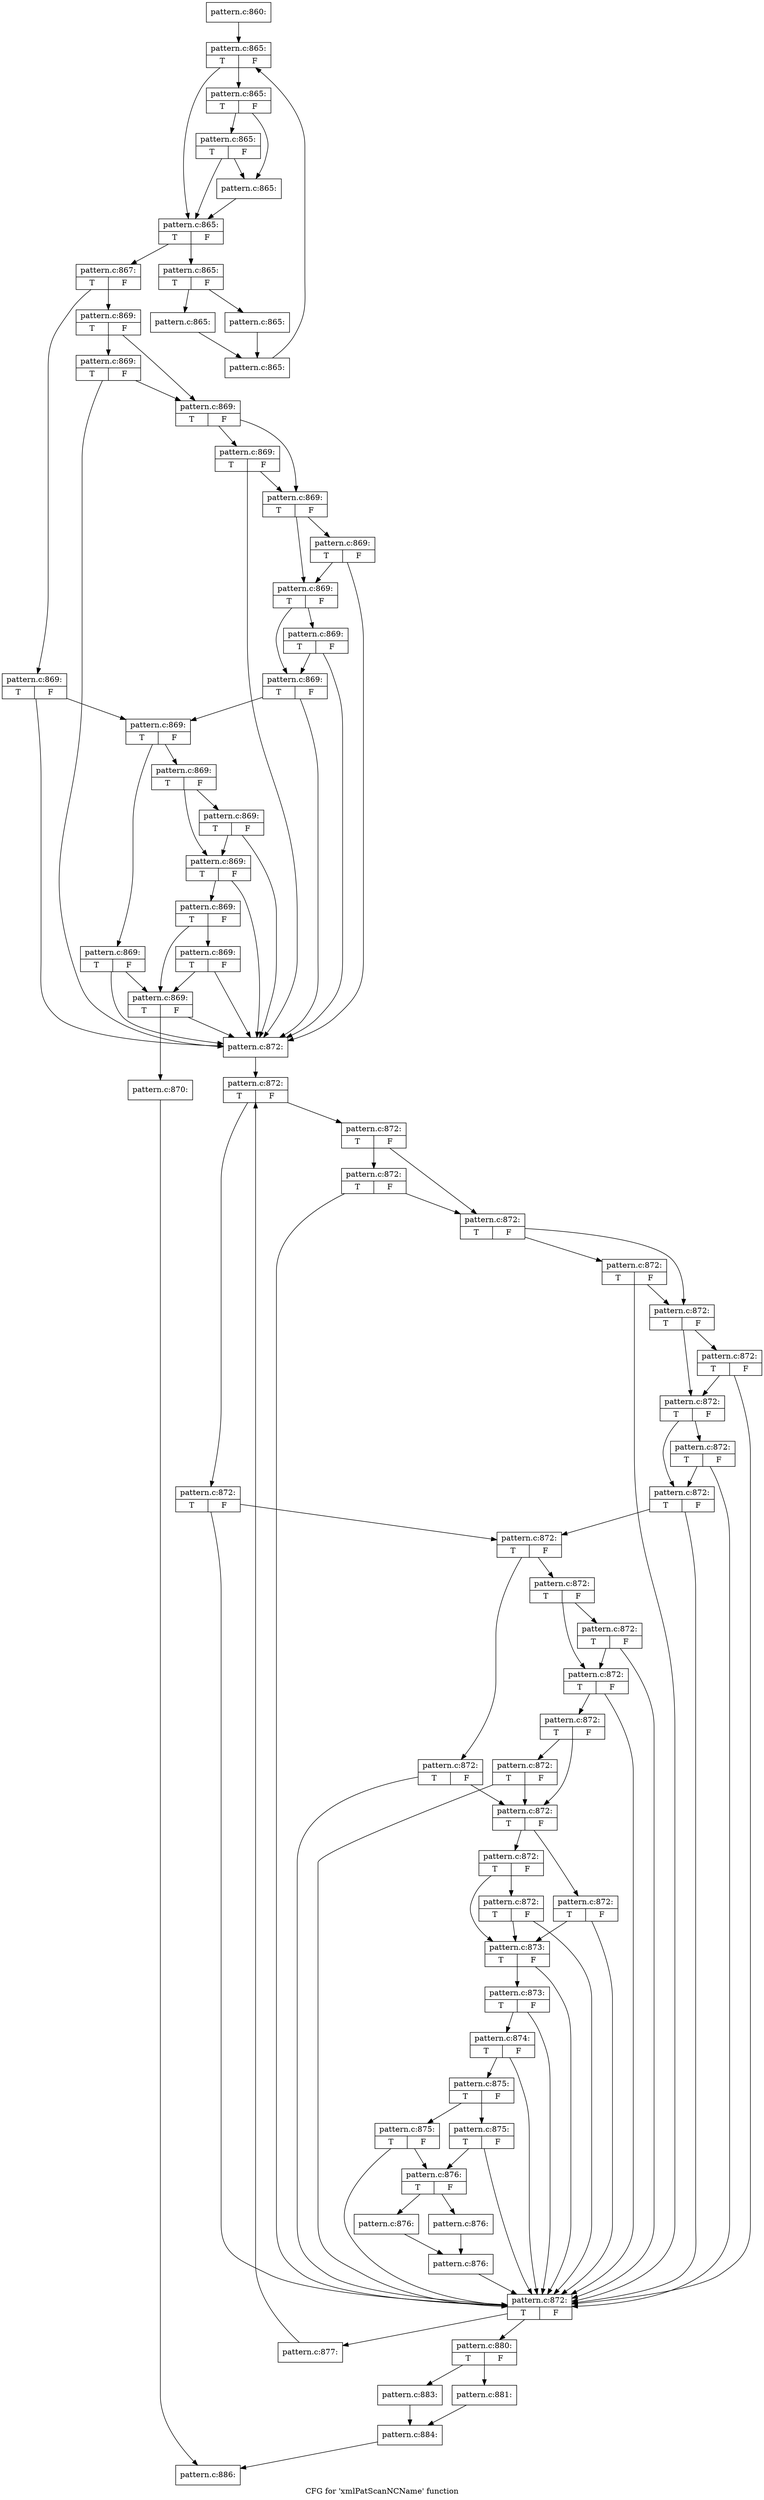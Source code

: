 digraph "CFG for 'xmlPatScanNCName' function" {
	label="CFG for 'xmlPatScanNCName' function";

	Node0x46723c0 [shape=record,label="{pattern.c:860:}"];
	Node0x46723c0 -> Node0x465cd90;
	Node0x465cd90 [shape=record,label="{pattern.c:865:|{<s0>T|<s1>F}}"];
	Node0x465cd90 -> Node0x465cfd0;
	Node0x465cd90 -> Node0x465d070;
	Node0x465d070 [shape=record,label="{pattern.c:865:|{<s0>T|<s1>F}}"];
	Node0x465d070 -> Node0x465d3d0;
	Node0x465d070 -> Node0x465d020;
	Node0x465d3d0 [shape=record,label="{pattern.c:865:|{<s0>T|<s1>F}}"];
	Node0x465d3d0 -> Node0x465cfd0;
	Node0x465d3d0 -> Node0x465d020;
	Node0x465d020 [shape=record,label="{pattern.c:865:}"];
	Node0x465d020 -> Node0x465cfd0;
	Node0x465cfd0 [shape=record,label="{pattern.c:865:|{<s0>T|<s1>F}}"];
	Node0x465cfd0 -> Node0x465da00;
	Node0x465cfd0 -> Node0x465cf80;
	Node0x465da00 [shape=record,label="{pattern.c:865:|{<s0>T|<s1>F}}"];
	Node0x465da00 -> Node0x465deb0;
	Node0x465da00 -> Node0x465df00;
	Node0x465deb0 [shape=record,label="{pattern.c:865:}"];
	Node0x465deb0 -> Node0x465df50;
	Node0x465df00 [shape=record,label="{pattern.c:865:}"];
	Node0x465df00 -> Node0x465df50;
	Node0x465df50 [shape=record,label="{pattern.c:865:}"];
	Node0x465df50 -> Node0x465cd90;
	Node0x465cf80 [shape=record,label="{pattern.c:867:|{<s0>T|<s1>F}}"];
	Node0x465cf80 -> Node0x46fee90;
	Node0x465cf80 -> Node0x46feee0;
	Node0x46fee90 [shape=record,label="{pattern.c:869:|{<s0>T|<s1>F}}"];
	Node0x46fee90 -> Node0x46ff240;
	Node0x46fee90 -> Node0x46ff1f0;
	Node0x46ff240 [shape=record,label="{pattern.c:869:|{<s0>T|<s1>F}}"];
	Node0x46ff240 -> Node0x46fec60;
	Node0x46ff240 -> Node0x46ff1f0;
	Node0x46ff1f0 [shape=record,label="{pattern.c:869:|{<s0>T|<s1>F}}"];
	Node0x46ff1f0 -> Node0x46ff310;
	Node0x46ff1f0 -> Node0x46ff1a0;
	Node0x46ff310 [shape=record,label="{pattern.c:869:|{<s0>T|<s1>F}}"];
	Node0x46ff310 -> Node0x46fec60;
	Node0x46ff310 -> Node0x46ff1a0;
	Node0x46ff1a0 [shape=record,label="{pattern.c:869:|{<s0>T|<s1>F}}"];
	Node0x46ff1a0 -> Node0x46fec10;
	Node0x46ff1a0 -> Node0x46ff150;
	Node0x46fec10 [shape=record,label="{pattern.c:869:|{<s0>T|<s1>F}}"];
	Node0x46fec10 -> Node0x46fec60;
	Node0x46fec10 -> Node0x46ff150;
	Node0x46ff150 [shape=record,label="{pattern.c:869:|{<s0>T|<s1>F}}"];
	Node0x46ff150 -> Node0x4706f80;
	Node0x46ff150 -> Node0x46ff100;
	Node0x4706f80 [shape=record,label="{pattern.c:869:|{<s0>T|<s1>F}}"];
	Node0x4706f80 -> Node0x46fec60;
	Node0x4706f80 -> Node0x46ff100;
	Node0x46ff100 [shape=record,label="{pattern.c:869:|{<s0>T|<s1>F}}"];
	Node0x46ff100 -> Node0x46fec60;
	Node0x46ff100 -> Node0x46fee40;
	Node0x46feee0 [shape=record,label="{pattern.c:869:|{<s0>T|<s1>F}}"];
	Node0x46feee0 -> Node0x46fec60;
	Node0x46feee0 -> Node0x46fee40;
	Node0x46fee40 [shape=record,label="{pattern.c:869:|{<s0>T|<s1>F}}"];
	Node0x46fee40 -> Node0x470a900;
	Node0x46fee40 -> Node0x470adb0;
	Node0x470a900 [shape=record,label="{pattern.c:869:|{<s0>T|<s1>F}}"];
	Node0x470a900 -> Node0x46fec60;
	Node0x470a900 -> Node0x46fedf0;
	Node0x470adb0 [shape=record,label="{pattern.c:869:|{<s0>T|<s1>F}}"];
	Node0x470adb0 -> Node0x470b100;
	Node0x470adb0 -> Node0x470b0b0;
	Node0x470b100 [shape=record,label="{pattern.c:869:|{<s0>T|<s1>F}}"];
	Node0x470b100 -> Node0x46fec60;
	Node0x470b100 -> Node0x470b0b0;
	Node0x470b0b0 [shape=record,label="{pattern.c:869:|{<s0>T|<s1>F}}"];
	Node0x470b0b0 -> Node0x46fec60;
	Node0x470b0b0 -> Node0x470b060;
	Node0x470b060 [shape=record,label="{pattern.c:869:|{<s0>T|<s1>F}}"];
	Node0x470b060 -> Node0x470b5a0;
	Node0x470b060 -> Node0x46fedf0;
	Node0x470b5a0 [shape=record,label="{pattern.c:869:|{<s0>T|<s1>F}}"];
	Node0x470b5a0 -> Node0x46fec60;
	Node0x470b5a0 -> Node0x46fedf0;
	Node0x46fedf0 [shape=record,label="{pattern.c:869:|{<s0>T|<s1>F}}"];
	Node0x46fedf0 -> Node0x47044e0;
	Node0x46fedf0 -> Node0x46fec60;
	Node0x47044e0 [shape=record,label="{pattern.c:870:}"];
	Node0x47044e0 -> Node0x4675a80;
	Node0x46fec60 [shape=record,label="{pattern.c:872:}"];
	Node0x46fec60 -> Node0x470bac0;
	Node0x470bac0 [shape=record,label="{pattern.c:872:|{<s0>T|<s1>F}}"];
	Node0x470bac0 -> Node0x470bf40;
	Node0x470bac0 -> Node0x470bf90;
	Node0x470bf40 [shape=record,label="{pattern.c:872:|{<s0>T|<s1>F}}"];
	Node0x470bf40 -> Node0x470c270;
	Node0x470bf40 -> Node0x470c220;
	Node0x470c270 [shape=record,label="{pattern.c:872:|{<s0>T|<s1>F}}"];
	Node0x470c270 -> Node0x470bcc0;
	Node0x470c270 -> Node0x470c220;
	Node0x470c220 [shape=record,label="{pattern.c:872:|{<s0>T|<s1>F}}"];
	Node0x470c220 -> Node0x470c520;
	Node0x470c220 -> Node0x470c1d0;
	Node0x470c520 [shape=record,label="{pattern.c:872:|{<s0>T|<s1>F}}"];
	Node0x470c520 -> Node0x470bcc0;
	Node0x470c520 -> Node0x470c1d0;
	Node0x470c1d0 [shape=record,label="{pattern.c:872:|{<s0>T|<s1>F}}"];
	Node0x470c1d0 -> Node0x470c850;
	Node0x470c1d0 -> Node0x470c180;
	Node0x470c850 [shape=record,label="{pattern.c:872:|{<s0>T|<s1>F}}"];
	Node0x470c850 -> Node0x470bcc0;
	Node0x470c850 -> Node0x470c180;
	Node0x470c180 [shape=record,label="{pattern.c:872:|{<s0>T|<s1>F}}"];
	Node0x470c180 -> Node0x470cb80;
	Node0x470c180 -> Node0x470c130;
	Node0x470cb80 [shape=record,label="{pattern.c:872:|{<s0>T|<s1>F}}"];
	Node0x470cb80 -> Node0x470bcc0;
	Node0x470cb80 -> Node0x470c130;
	Node0x470c130 [shape=record,label="{pattern.c:872:|{<s0>T|<s1>F}}"];
	Node0x470c130 -> Node0x470bcc0;
	Node0x470c130 -> Node0x470bef0;
	Node0x470bf90 [shape=record,label="{pattern.c:872:|{<s0>T|<s1>F}}"];
	Node0x470bf90 -> Node0x470bcc0;
	Node0x470bf90 -> Node0x470bef0;
	Node0x470bef0 [shape=record,label="{pattern.c:872:|{<s0>T|<s1>F}}"];
	Node0x470bef0 -> Node0x470d1d0;
	Node0x470bef0 -> Node0x470d220;
	Node0x470d1d0 [shape=record,label="{pattern.c:872:|{<s0>T|<s1>F}}"];
	Node0x470d1d0 -> Node0x470bcc0;
	Node0x470d1d0 -> Node0x470bea0;
	Node0x470d220 [shape=record,label="{pattern.c:872:|{<s0>T|<s1>F}}"];
	Node0x470d220 -> Node0x470d570;
	Node0x470d220 -> Node0x470d520;
	Node0x470d570 [shape=record,label="{pattern.c:872:|{<s0>T|<s1>F}}"];
	Node0x470d570 -> Node0x470bcc0;
	Node0x470d570 -> Node0x470d520;
	Node0x470d520 [shape=record,label="{pattern.c:872:|{<s0>T|<s1>F}}"];
	Node0x470d520 -> Node0x470bcc0;
	Node0x470d520 -> Node0x470d4d0;
	Node0x470d4d0 [shape=record,label="{pattern.c:872:|{<s0>T|<s1>F}}"];
	Node0x470d4d0 -> Node0x470da10;
	Node0x470d4d0 -> Node0x470bea0;
	Node0x470da10 [shape=record,label="{pattern.c:872:|{<s0>T|<s1>F}}"];
	Node0x470da10 -> Node0x470bcc0;
	Node0x470da10 -> Node0x470bea0;
	Node0x470bea0 [shape=record,label="{pattern.c:872:|{<s0>T|<s1>F}}"];
	Node0x470bea0 -> Node0x470dd40;
	Node0x470bea0 -> Node0x470dd90;
	Node0x470dd40 [shape=record,label="{pattern.c:872:|{<s0>T|<s1>F}}"];
	Node0x470dd40 -> Node0x470df50;
	Node0x470dd40 -> Node0x470be50;
	Node0x470df50 [shape=record,label="{pattern.c:872:|{<s0>T|<s1>F}}"];
	Node0x470df50 -> Node0x470bcc0;
	Node0x470df50 -> Node0x470be50;
	Node0x470dd90 [shape=record,label="{pattern.c:872:|{<s0>T|<s1>F}}"];
	Node0x470dd90 -> Node0x470bcc0;
	Node0x470dd90 -> Node0x470be50;
	Node0x470be50 [shape=record,label="{pattern.c:873:|{<s0>T|<s1>F}}"];
	Node0x470be50 -> Node0x470bcc0;
	Node0x470be50 -> Node0x470be00;
	Node0x470be00 [shape=record,label="{pattern.c:873:|{<s0>T|<s1>F}}"];
	Node0x470be00 -> Node0x470bcc0;
	Node0x470be00 -> Node0x470bdb0;
	Node0x470bdb0 [shape=record,label="{pattern.c:874:|{<s0>T|<s1>F}}"];
	Node0x470bdb0 -> Node0x470bcc0;
	Node0x470bdb0 -> Node0x470bd60;
	Node0x470bd60 [shape=record,label="{pattern.c:875:|{<s0>T|<s1>F}}"];
	Node0x470bd60 -> Node0x470ec90;
	Node0x470bd60 -> Node0x470ece0;
	Node0x470ec90 [shape=record,label="{pattern.c:875:|{<s0>T|<s1>F}}"];
	Node0x470ec90 -> Node0x470bcc0;
	Node0x470ec90 -> Node0x470bd10;
	Node0x470ece0 [shape=record,label="{pattern.c:875:|{<s0>T|<s1>F}}"];
	Node0x470ece0 -> Node0x470bcc0;
	Node0x470ece0 -> Node0x470bd10;
	Node0x470bd10 [shape=record,label="{pattern.c:876:|{<s0>T|<s1>F}}"];
	Node0x470bd10 -> Node0x470f890;
	Node0x470bd10 -> Node0x470f8e0;
	Node0x470f890 [shape=record,label="{pattern.c:876:}"];
	Node0x470f890 -> Node0x470f930;
	Node0x470f8e0 [shape=record,label="{pattern.c:876:}"];
	Node0x470f8e0 -> Node0x470f930;
	Node0x470f930 [shape=record,label="{pattern.c:876:}"];
	Node0x470f930 -> Node0x470bcc0;
	Node0x470bcc0 [shape=record,label="{pattern.c:872:|{<s0>T|<s1>F}}"];
	Node0x470bcc0 -> Node0x4710070;
	Node0x470bcc0 -> Node0x470bc70;
	Node0x4710070 [shape=record,label="{pattern.c:877:}"];
	Node0x4710070 -> Node0x470bac0;
	Node0x470bc70 [shape=record,label="{pattern.c:880:|{<s0>T|<s1>F}}"];
	Node0x470bc70 -> Node0x4710840;
	Node0x470bc70 -> Node0x47108e0;
	Node0x4710840 [shape=record,label="{pattern.c:881:}"];
	Node0x4710840 -> Node0x4710890;
	Node0x47108e0 [shape=record,label="{pattern.c:883:}"];
	Node0x47108e0 -> Node0x4710890;
	Node0x4710890 [shape=record,label="{pattern.c:884:}"];
	Node0x4710890 -> Node0x4675a80;
	Node0x4675a80 [shape=record,label="{pattern.c:886:}"];
}
